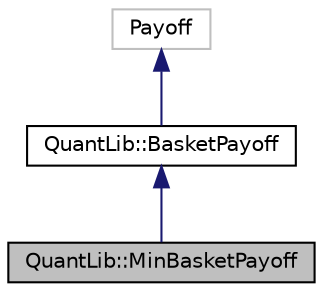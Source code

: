 digraph "QuantLib::MinBasketPayoff"
{
  edge [fontname="Helvetica",fontsize="10",labelfontname="Helvetica",labelfontsize="10"];
  node [fontname="Helvetica",fontsize="10",shape=record];
  Node1 [label="QuantLib::MinBasketPayoff",height=0.2,width=0.4,color="black", fillcolor="grey75", style="filled", fontcolor="black"];
  Node2 -> Node1 [dir="back",color="midnightblue",fontsize="10",style="solid"];
  Node2 [label="QuantLib::BasketPayoff",height=0.2,width=0.4,color="black", fillcolor="white", style="filled",URL="$class_quant_lib_1_1_basket_payoff.html"];
  Node3 -> Node2 [dir="back",color="midnightblue",fontsize="10",style="solid"];
  Node3 [label="Payoff",height=0.2,width=0.4,color="grey75", fillcolor="white", style="filled"];
}
